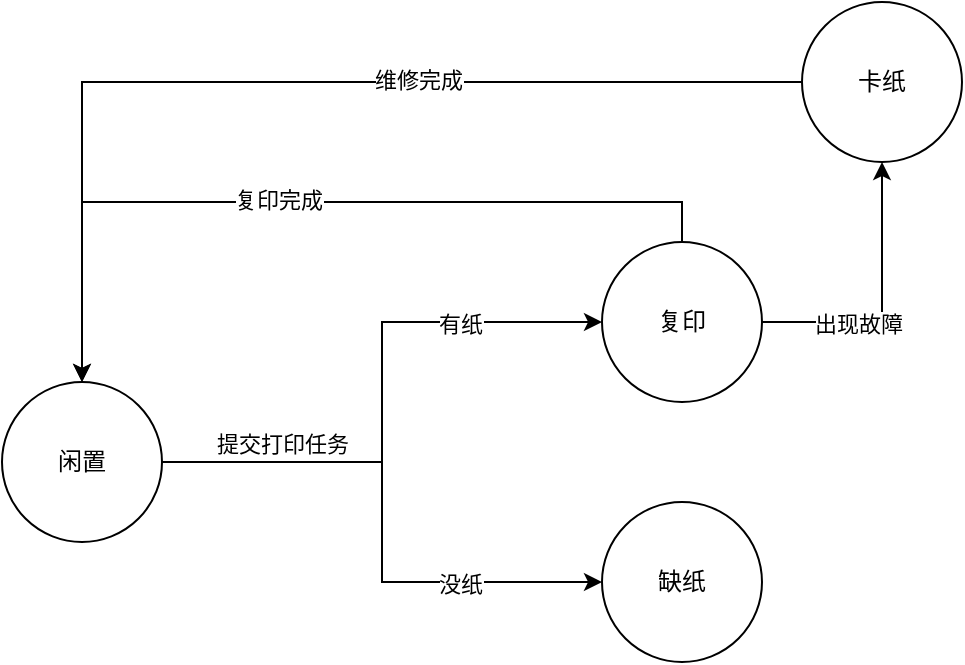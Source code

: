 <mxfile version="20.4.1" type="github">
  <diagram id="xR2O9gU0_9i9l9lUvghN" name="第 1 页">
    <mxGraphModel dx="1038" dy="547" grid="1" gridSize="10" guides="1" tooltips="1" connect="1" arrows="1" fold="1" page="1" pageScale="1" pageWidth="827" pageHeight="1169" math="0" shadow="0">
      <root>
        <mxCell id="0" />
        <mxCell id="1" parent="0" />
        <mxCell id="nUUyJZ1uVyrq4P6O__Hh-3" value="" style="edgeStyle=orthogonalEdgeStyle;rounded=0;orthogonalLoop=1;jettySize=auto;html=1;" parent="1" source="nUUyJZ1uVyrq4P6O__Hh-1" target="nUUyJZ1uVyrq4P6O__Hh-2" edge="1">
          <mxGeometry relative="1" as="geometry" />
        </mxCell>
        <mxCell id="nUUyJZ1uVyrq4P6O__Hh-8" value="提交打印任务" style="edgeLabel;html=1;align=center;verticalAlign=middle;resizable=0;points=[];" parent="nUUyJZ1uVyrq4P6O__Hh-3" vertex="1" connectable="0">
          <mxGeometry x="-0.138" y="4" relative="1" as="geometry">
            <mxPoint x="-46" y="6" as="offset" />
          </mxGeometry>
        </mxCell>
        <mxCell id="nUUyJZ1uVyrq4P6O__Hh-10" value="有纸" style="edgeLabel;html=1;align=center;verticalAlign=middle;resizable=0;points=[];" parent="nUUyJZ1uVyrq4P6O__Hh-3" vertex="1" connectable="0">
          <mxGeometry x="0.508" y="-1" relative="1" as="geometry">
            <mxPoint as="offset" />
          </mxGeometry>
        </mxCell>
        <mxCell id="nUUyJZ1uVyrq4P6O__Hh-9" style="edgeStyle=orthogonalEdgeStyle;rounded=0;orthogonalLoop=1;jettySize=auto;html=1;exitX=1;exitY=0.5;exitDx=0;exitDy=0;entryX=0;entryY=0.5;entryDx=0;entryDy=0;" parent="1" source="nUUyJZ1uVyrq4P6O__Hh-1" target="nUUyJZ1uVyrq4P6O__Hh-4" edge="1">
          <mxGeometry relative="1" as="geometry" />
        </mxCell>
        <mxCell id="nUUyJZ1uVyrq4P6O__Hh-11" value="没纸" style="edgeLabel;html=1;align=center;verticalAlign=middle;resizable=0;points=[];" parent="nUUyJZ1uVyrq4P6O__Hh-9" vertex="1" connectable="0">
          <mxGeometry x="0.494" y="-1" relative="1" as="geometry">
            <mxPoint as="offset" />
          </mxGeometry>
        </mxCell>
        <mxCell id="nUUyJZ1uVyrq4P6O__Hh-1" value="闲置" style="ellipse;whiteSpace=wrap;html=1;aspect=fixed;" parent="1" vertex="1">
          <mxGeometry x="60" y="290" width="80" height="80" as="geometry" />
        </mxCell>
        <mxCell id="nUUyJZ1uVyrq4P6O__Hh-7" value="" style="edgeStyle=orthogonalEdgeStyle;rounded=0;orthogonalLoop=1;jettySize=auto;html=1;" parent="1" source="nUUyJZ1uVyrq4P6O__Hh-2" target="nUUyJZ1uVyrq4P6O__Hh-6" edge="1">
          <mxGeometry relative="1" as="geometry" />
        </mxCell>
        <mxCell id="nUUyJZ1uVyrq4P6O__Hh-14" value="出现故障" style="edgeLabel;html=1;align=center;verticalAlign=middle;resizable=0;points=[];" parent="nUUyJZ1uVyrq4P6O__Hh-7" vertex="1" connectable="0">
          <mxGeometry x="-0.32" y="-1" relative="1" as="geometry">
            <mxPoint as="offset" />
          </mxGeometry>
        </mxCell>
        <mxCell id="nUUyJZ1uVyrq4P6O__Hh-12" style="edgeStyle=orthogonalEdgeStyle;rounded=0;orthogonalLoop=1;jettySize=auto;html=1;exitX=0.5;exitY=0;exitDx=0;exitDy=0;entryX=0.5;entryY=0;entryDx=0;entryDy=0;" parent="1" source="nUUyJZ1uVyrq4P6O__Hh-2" target="nUUyJZ1uVyrq4P6O__Hh-1" edge="1">
          <mxGeometry relative="1" as="geometry" />
        </mxCell>
        <mxCell id="nUUyJZ1uVyrq4P6O__Hh-13" value="复印完成" style="edgeLabel;html=1;align=center;verticalAlign=middle;resizable=0;points=[];" parent="nUUyJZ1uVyrq4P6O__Hh-12" vertex="1" connectable="0">
          <mxGeometry x="0.085" y="-1" relative="1" as="geometry">
            <mxPoint as="offset" />
          </mxGeometry>
        </mxCell>
        <mxCell id="nUUyJZ1uVyrq4P6O__Hh-2" value="复印" style="ellipse;whiteSpace=wrap;html=1;aspect=fixed;" parent="1" vertex="1">
          <mxGeometry x="360" y="220" width="80" height="80" as="geometry" />
        </mxCell>
        <mxCell id="nUUyJZ1uVyrq4P6O__Hh-4" value="缺纸" style="ellipse;whiteSpace=wrap;html=1;aspect=fixed;" parent="1" vertex="1">
          <mxGeometry x="360" y="350" width="80" height="80" as="geometry" />
        </mxCell>
        <mxCell id="nUUyJZ1uVyrq4P6O__Hh-15" style="edgeStyle=orthogonalEdgeStyle;rounded=0;orthogonalLoop=1;jettySize=auto;html=1;exitX=0;exitY=0.5;exitDx=0;exitDy=0;entryX=0.5;entryY=0;entryDx=0;entryDy=0;" parent="1" source="nUUyJZ1uVyrq4P6O__Hh-6" target="nUUyJZ1uVyrq4P6O__Hh-1" edge="1">
          <mxGeometry relative="1" as="geometry" />
        </mxCell>
        <mxCell id="nUUyJZ1uVyrq4P6O__Hh-16" value="维修完成" style="edgeLabel;html=1;align=center;verticalAlign=middle;resizable=0;points=[];" parent="nUUyJZ1uVyrq4P6O__Hh-15" vertex="1" connectable="0">
          <mxGeometry x="-0.245" y="-1" relative="1" as="geometry">
            <mxPoint as="offset" />
          </mxGeometry>
        </mxCell>
        <mxCell id="nUUyJZ1uVyrq4P6O__Hh-6" value="卡纸" style="ellipse;whiteSpace=wrap;html=1;aspect=fixed;" parent="1" vertex="1">
          <mxGeometry x="460" y="100" width="80" height="80" as="geometry" />
        </mxCell>
      </root>
    </mxGraphModel>
  </diagram>
</mxfile>
